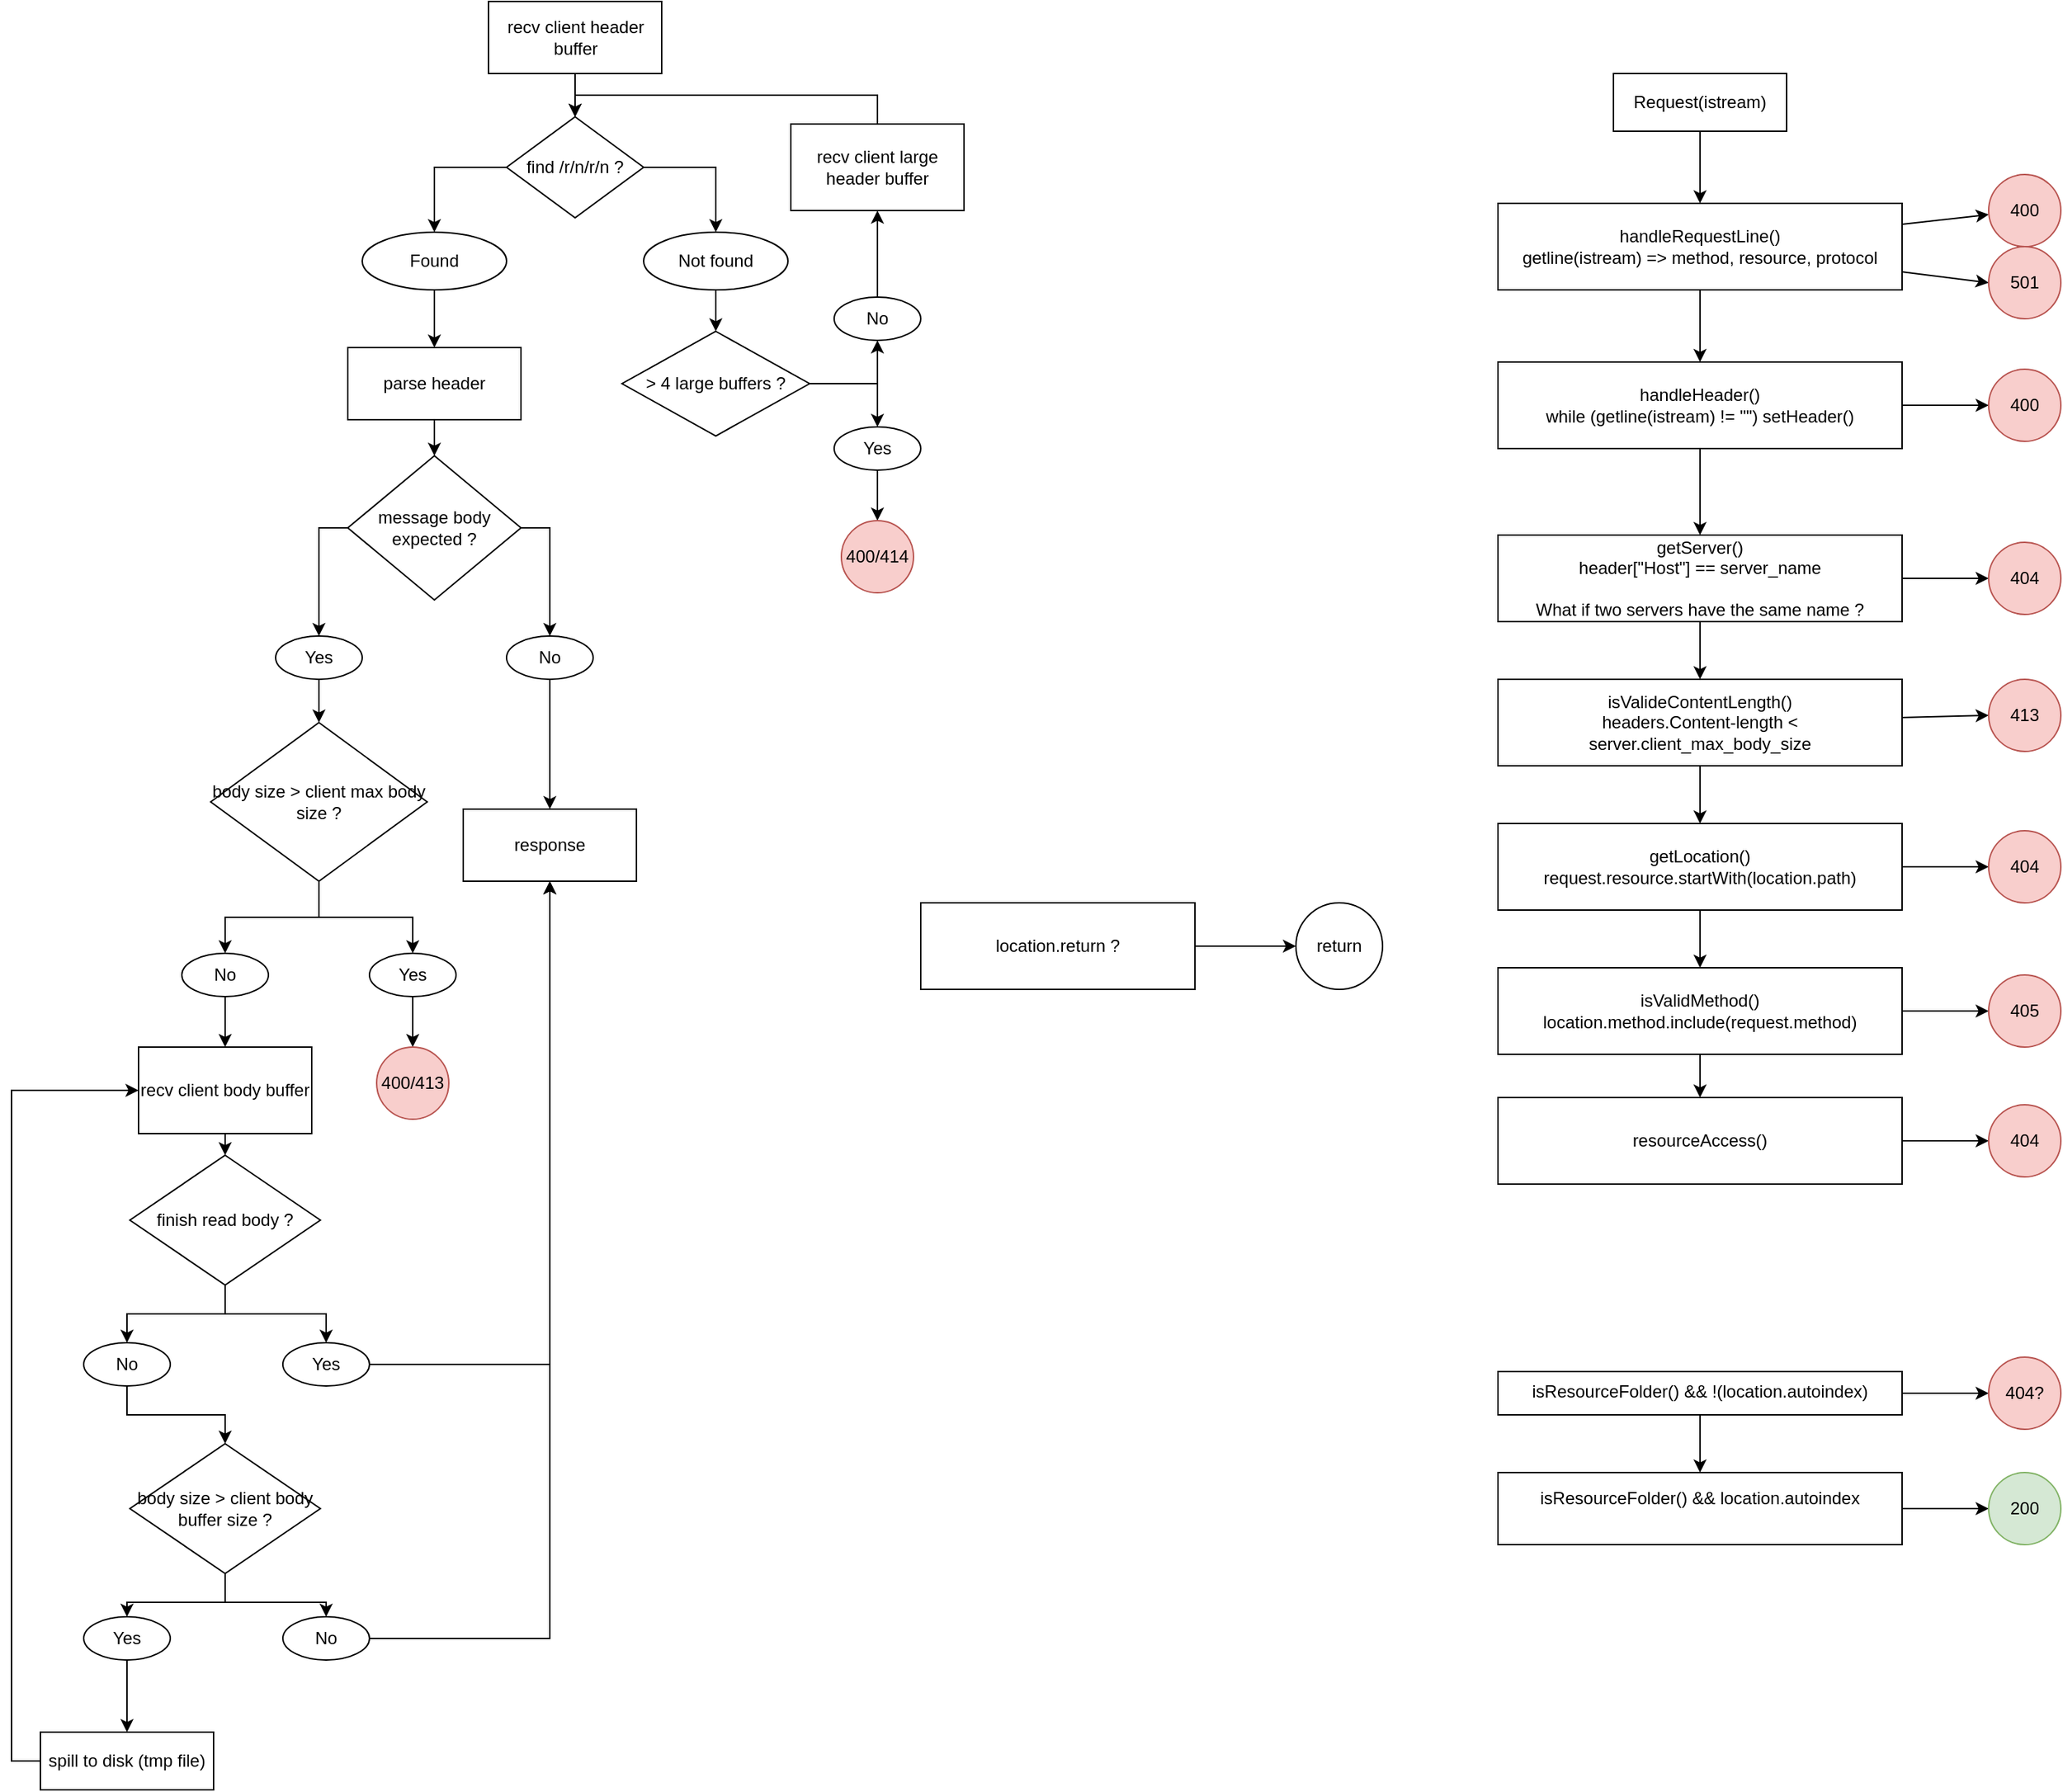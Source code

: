 <mxfile version="26.3.0">
  <diagram id="G1yB6sMwHmxZgdl7rr1A" name="Page-1">
    <mxGraphModel dx="2351" dy="736" grid="1" gridSize="10" guides="1" tooltips="1" connect="1" arrows="1" fold="1" page="1" pageScale="1" pageWidth="850" pageHeight="1100" math="0" shadow="0">
      <root>
        <mxCell id="0" />
        <mxCell id="1" parent="0" />
        <mxCell id="6" value="" style="edgeStyle=none;html=1;" parent="1" source="12" target="5" edge="1">
          <mxGeometry relative="1" as="geometry" />
        </mxCell>
        <mxCell id="2" value="Request(istream)" style="whiteSpace=wrap;html=1;" parent="1" vertex="1">
          <mxGeometry x="320" y="100" width="120" height="40" as="geometry" />
        </mxCell>
        <mxCell id="17" value="" style="edgeStyle=none;html=1;" parent="1" source="5" target="16" edge="1">
          <mxGeometry relative="1" as="geometry" />
        </mxCell>
        <mxCell id="39" value="" style="edgeStyle=none;html=1;" parent="1" source="5" target="38" edge="1">
          <mxGeometry relative="1" as="geometry" />
        </mxCell>
        <mxCell id="5" value="getServer()&lt;br&gt;&lt;div&gt;header[&quot;Host&quot;] == server_name&lt;/div&gt;&lt;div&gt;&lt;br&gt;&lt;/div&gt;&lt;div&gt;What if two servers have the same name ?&lt;/div&gt;" style="whiteSpace=wrap;html=1;" parent="1" vertex="1">
          <mxGeometry x="240" y="420" width="280" height="60" as="geometry" />
        </mxCell>
        <mxCell id="11" value="" style="edgeStyle=none;html=1;" parent="1" source="2" target="9" edge="1">
          <mxGeometry relative="1" as="geometry">
            <mxPoint x="380" y="140" as="sourcePoint" />
            <mxPoint x="380" y="290" as="targetPoint" />
          </mxGeometry>
        </mxCell>
        <mxCell id="31" value="" style="edgeStyle=none;html=1;" parent="1" source="9" target="30" edge="1">
          <mxGeometry relative="1" as="geometry" />
        </mxCell>
        <mxCell id="41" style="edgeStyle=none;html=1;entryX=0;entryY=0.5;entryDx=0;entryDy=0;" parent="1" source="9" target="40" edge="1">
          <mxGeometry relative="1" as="geometry" />
        </mxCell>
        <mxCell id="9" value="&lt;div&gt;handleRequestLine()&lt;/div&gt;getline(istream) =&amp;gt; method, resource, protocol" style="whiteSpace=wrap;html=1;" parent="1" vertex="1">
          <mxGeometry x="240" y="190" width="280" height="60" as="geometry" />
        </mxCell>
        <mxCell id="14" value="" style="edgeStyle=none;html=1;" parent="1" source="9" target="12" edge="1">
          <mxGeometry relative="1" as="geometry">
            <mxPoint x="380" y="250" as="sourcePoint" />
            <mxPoint x="380" y="420" as="targetPoint" />
          </mxGeometry>
        </mxCell>
        <mxCell id="37" style="edgeStyle=none;html=1;entryX=0;entryY=0.5;entryDx=0;entryDy=0;" parent="1" source="12" target="36" edge="1">
          <mxGeometry relative="1" as="geometry" />
        </mxCell>
        <mxCell id="12" value="handleHeader()&lt;div&gt;while (getline(istream) != &quot;&quot;) setHeader()&lt;/div&gt;" style="whiteSpace=wrap;html=1;" parent="1" vertex="1">
          <mxGeometry x="240" y="300" width="280" height="60" as="geometry" />
        </mxCell>
        <mxCell id="19" value="" style="edgeStyle=none;html=1;" parent="1" source="16" target="18" edge="1">
          <mxGeometry relative="1" as="geometry" />
        </mxCell>
        <mxCell id="43" style="edgeStyle=none;html=1;entryX=0;entryY=0.5;entryDx=0;entryDy=0;" parent="1" source="16" target="42" edge="1">
          <mxGeometry relative="1" as="geometry" />
        </mxCell>
        <mxCell id="16" value="&lt;div&gt;isValideContentLength()&lt;/div&gt;headers.Content-length &amp;lt; server.client_max_body_size" style="whiteSpace=wrap;html=1;" parent="1" vertex="1">
          <mxGeometry x="240" y="520" width="280" height="60" as="geometry" />
        </mxCell>
        <mxCell id="27" style="edgeStyle=none;html=1;entryX=0.5;entryY=0;entryDx=0;entryDy=0;" parent="1" source="18" target="26" edge="1">
          <mxGeometry relative="1" as="geometry" />
        </mxCell>
        <mxCell id="33" value="" style="edgeStyle=none;html=1;" parent="1" source="18" target="32" edge="1">
          <mxGeometry relative="1" as="geometry" />
        </mxCell>
        <mxCell id="18" value="getLocation()&lt;div&gt;request.resource.startWith(location.path)&lt;/div&gt;" style="whiteSpace=wrap;html=1;" parent="1" vertex="1">
          <mxGeometry x="240" y="620" width="280" height="60" as="geometry" />
        </mxCell>
        <mxCell id="62" value="" style="edgeStyle=none;html=1;" parent="1" source="22" target="61" edge="1">
          <mxGeometry relative="1" as="geometry" />
        </mxCell>
        <mxCell id="22" value="location.return ?" style="whiteSpace=wrap;html=1;" parent="1" vertex="1">
          <mxGeometry x="-160" y="675" width="190" height="60" as="geometry" />
        </mxCell>
        <mxCell id="29" value="" style="edgeStyle=none;html=1;" parent="1" source="26" target="28" edge="1">
          <mxGeometry relative="1" as="geometry" />
        </mxCell>
        <mxCell id="48" value="" style="edgeStyle=none;html=1;" parent="1" source="26" target="47" edge="1">
          <mxGeometry relative="1" as="geometry" />
        </mxCell>
        <mxCell id="26" value="isValidMethod()&lt;div&gt;location.method.include(request.method)&lt;/div&gt;" style="whiteSpace=wrap;html=1;" parent="1" vertex="1">
          <mxGeometry x="240" y="720" width="280" height="60" as="geometry" />
        </mxCell>
        <mxCell id="28" value="405" style="ellipse;whiteSpace=wrap;html=1;fillColor=#f8cecc;strokeColor=#b85450;" parent="1" vertex="1">
          <mxGeometry x="580" y="725" width="50" height="50" as="geometry" />
        </mxCell>
        <mxCell id="30" value="400" style="ellipse;whiteSpace=wrap;html=1;fillColor=#f8cecc;strokeColor=#b85450;" parent="1" vertex="1">
          <mxGeometry x="580" y="170" width="50" height="50" as="geometry" />
        </mxCell>
        <mxCell id="32" value="404" style="ellipse;whiteSpace=wrap;html=1;fillColor=#f8cecc;strokeColor=#b85450;" parent="1" vertex="1">
          <mxGeometry x="580" y="625" width="50" height="50" as="geometry" />
        </mxCell>
        <mxCell id="36" value="400" style="ellipse;whiteSpace=wrap;html=1;fillColor=#f8cecc;strokeColor=#b85450;" parent="1" vertex="1">
          <mxGeometry x="580" y="305" width="50" height="50" as="geometry" />
        </mxCell>
        <mxCell id="38" value="404" style="ellipse;whiteSpace=wrap;html=1;fillColor=#f8cecc;strokeColor=#b85450;" parent="1" vertex="1">
          <mxGeometry x="580" y="425" width="50" height="50" as="geometry" />
        </mxCell>
        <mxCell id="40" value="501" style="ellipse;whiteSpace=wrap;html=1;fillColor=#f8cecc;strokeColor=#b85450;" parent="1" vertex="1">
          <mxGeometry x="580" y="220" width="50" height="50" as="geometry" />
        </mxCell>
        <mxCell id="42" value="413" style="ellipse;whiteSpace=wrap;html=1;fillColor=#f8cecc;strokeColor=#b85450;" parent="1" vertex="1">
          <mxGeometry x="580" y="520" width="50" height="50" as="geometry" />
        </mxCell>
        <mxCell id="55" value="" style="edgeStyle=none;html=1;" parent="1" source="45" target="54" edge="1">
          <mxGeometry relative="1" as="geometry" />
        </mxCell>
        <mxCell id="45" value="isResourceFolder() &amp;amp;&amp;amp; location.autoindex&lt;div&gt;&lt;br&gt;&lt;/div&gt;" style="whiteSpace=wrap;html=1;" parent="1" vertex="1">
          <mxGeometry x="240" y="1070" width="280" height="50" as="geometry" />
        </mxCell>
        <mxCell id="50" value="" style="edgeStyle=none;html=1;" parent="1" source="47" target="49" edge="1">
          <mxGeometry relative="1" as="geometry" />
        </mxCell>
        <mxCell id="47" value="resourceAccess()" style="whiteSpace=wrap;html=1;" parent="1" vertex="1">
          <mxGeometry x="240" y="810" width="280" height="60" as="geometry" />
        </mxCell>
        <mxCell id="49" value="404" style="ellipse;whiteSpace=wrap;html=1;fillColor=#f8cecc;strokeColor=#b85450;" parent="1" vertex="1">
          <mxGeometry x="580" y="815" width="50" height="50" as="geometry" />
        </mxCell>
        <mxCell id="54" value="200" style="ellipse;whiteSpace=wrap;html=1;fillColor=#d5e8d4;strokeColor=#82b366;" parent="1" vertex="1">
          <mxGeometry x="580" y="1070" width="50" height="50" as="geometry" />
        </mxCell>
        <mxCell id="56" value="" style="edgeStyle=none;html=1;" parent="1" source="57" target="58" edge="1">
          <mxGeometry relative="1" as="geometry" />
        </mxCell>
        <mxCell id="60" style="edgeStyle=none;html=1;entryX=0.5;entryY=0;entryDx=0;entryDy=0;" parent="1" source="57" target="45" edge="1">
          <mxGeometry relative="1" as="geometry" />
        </mxCell>
        <mxCell id="57" value="isResourceFolder() &amp;amp;&amp;amp; !(location.autoindex)&lt;div&gt;&lt;br&gt;&lt;/div&gt;" style="whiteSpace=wrap;html=1;verticalAlign=top;" parent="1" vertex="1">
          <mxGeometry x="240" y="1000" width="280" height="30" as="geometry" />
        </mxCell>
        <mxCell id="58" value="404?" style="ellipse;whiteSpace=wrap;html=1;fillColor=#f8cecc;strokeColor=#b85450;" parent="1" vertex="1">
          <mxGeometry x="580" y="990" width="50" height="50" as="geometry" />
        </mxCell>
        <mxCell id="61" value="return" style="ellipse;whiteSpace=wrap;html=1;" parent="1" vertex="1">
          <mxGeometry x="100" y="675" width="60" height="60" as="geometry" />
        </mxCell>
        <mxCell id="DMltzU-fDalP0GZSlMB_-67" style="edgeStyle=orthogonalEdgeStyle;rounded=0;orthogonalLoop=1;jettySize=auto;html=1;exitX=0.5;exitY=1;exitDx=0;exitDy=0;entryX=0.5;entryY=0;entryDx=0;entryDy=0;" edge="1" parent="1" source="DMltzU-fDalP0GZSlMB_-62" target="DMltzU-fDalP0GZSlMB_-63">
          <mxGeometry relative="1" as="geometry" />
        </mxCell>
        <mxCell id="DMltzU-fDalP0GZSlMB_-62" value="recv client header buffer" style="whiteSpace=wrap;html=1;" vertex="1" parent="1">
          <mxGeometry x="-459.5" y="50" width="120" height="50" as="geometry" />
        </mxCell>
        <mxCell id="DMltzU-fDalP0GZSlMB_-68" style="edgeStyle=orthogonalEdgeStyle;rounded=0;orthogonalLoop=1;jettySize=auto;html=1;exitX=1;exitY=0.5;exitDx=0;exitDy=0;entryX=0.5;entryY=0;entryDx=0;entryDy=0;" edge="1" parent="1" source="DMltzU-fDalP0GZSlMB_-63" target="DMltzU-fDalP0GZSlMB_-66">
          <mxGeometry relative="1" as="geometry" />
        </mxCell>
        <mxCell id="DMltzU-fDalP0GZSlMB_-69" style="edgeStyle=orthogonalEdgeStyle;rounded=0;orthogonalLoop=1;jettySize=auto;html=1;exitX=0;exitY=0.5;exitDx=0;exitDy=0;entryX=0.5;entryY=0;entryDx=0;entryDy=0;" edge="1" parent="1" source="DMltzU-fDalP0GZSlMB_-63" target="DMltzU-fDalP0GZSlMB_-65">
          <mxGeometry relative="1" as="geometry" />
        </mxCell>
        <mxCell id="DMltzU-fDalP0GZSlMB_-63" value="find /r/n/r/n ?" style="rhombus;whiteSpace=wrap;html=1;" vertex="1" parent="1">
          <mxGeometry x="-447" y="130" width="95" height="70" as="geometry" />
        </mxCell>
        <mxCell id="DMltzU-fDalP0GZSlMB_-72" style="edgeStyle=orthogonalEdgeStyle;rounded=0;orthogonalLoop=1;jettySize=auto;html=1;exitX=0.5;exitY=1;exitDx=0;exitDy=0;entryX=0.5;entryY=0;entryDx=0;entryDy=0;" edge="1" parent="1" source="DMltzU-fDalP0GZSlMB_-65" target="DMltzU-fDalP0GZSlMB_-70">
          <mxGeometry relative="1" as="geometry" />
        </mxCell>
        <mxCell id="DMltzU-fDalP0GZSlMB_-65" value="&lt;div&gt;Found&lt;/div&gt;" style="ellipse;whiteSpace=wrap;html=1;" vertex="1" parent="1">
          <mxGeometry x="-547" y="210" width="100" height="40" as="geometry" />
        </mxCell>
        <mxCell id="DMltzU-fDalP0GZSlMB_-103" style="edgeStyle=orthogonalEdgeStyle;rounded=0;orthogonalLoop=1;jettySize=auto;html=1;exitX=0.5;exitY=1;exitDx=0;exitDy=0;entryX=0.5;entryY=0;entryDx=0;entryDy=0;" edge="1" parent="1" source="DMltzU-fDalP0GZSlMB_-66" target="DMltzU-fDalP0GZSlMB_-88">
          <mxGeometry relative="1" as="geometry" />
        </mxCell>
        <mxCell id="DMltzU-fDalP0GZSlMB_-66" value="&lt;div&gt;Not found&lt;/div&gt;" style="ellipse;whiteSpace=wrap;html=1;" vertex="1" parent="1">
          <mxGeometry x="-352" y="210" width="100" height="40" as="geometry" />
        </mxCell>
        <mxCell id="DMltzU-fDalP0GZSlMB_-73" style="edgeStyle=orthogonalEdgeStyle;rounded=0;orthogonalLoop=1;jettySize=auto;html=1;exitX=0.5;exitY=1;exitDx=0;exitDy=0;entryX=0.5;entryY=0;entryDx=0;entryDy=0;" edge="1" parent="1" source="DMltzU-fDalP0GZSlMB_-70" target="DMltzU-fDalP0GZSlMB_-71">
          <mxGeometry relative="1" as="geometry" />
        </mxCell>
        <mxCell id="DMltzU-fDalP0GZSlMB_-70" value="parse header" style="whiteSpace=wrap;html=1;" vertex="1" parent="1">
          <mxGeometry x="-557" y="290" width="120" height="50" as="geometry" />
        </mxCell>
        <mxCell id="DMltzU-fDalP0GZSlMB_-79" style="edgeStyle=orthogonalEdgeStyle;rounded=0;orthogonalLoop=1;jettySize=auto;html=1;exitX=0;exitY=0.5;exitDx=0;exitDy=0;" edge="1" parent="1" source="DMltzU-fDalP0GZSlMB_-71" target="DMltzU-fDalP0GZSlMB_-95">
          <mxGeometry relative="1" as="geometry">
            <mxPoint x="-577" y="490" as="targetPoint" />
          </mxGeometry>
        </mxCell>
        <mxCell id="DMltzU-fDalP0GZSlMB_-80" style="edgeStyle=orthogonalEdgeStyle;rounded=0;orthogonalLoop=1;jettySize=auto;html=1;exitX=1;exitY=0.5;exitDx=0;exitDy=0;" edge="1" parent="1" source="DMltzU-fDalP0GZSlMB_-71" target="DMltzU-fDalP0GZSlMB_-94">
          <mxGeometry relative="1" as="geometry">
            <mxPoint x="-417" y="490" as="targetPoint" />
          </mxGeometry>
        </mxCell>
        <mxCell id="DMltzU-fDalP0GZSlMB_-71" value="message body expected ?" style="rhombus;whiteSpace=wrap;html=1;" vertex="1" parent="1">
          <mxGeometry x="-557" y="365" width="120" height="100" as="geometry" />
        </mxCell>
        <mxCell id="DMltzU-fDalP0GZSlMB_-107" style="edgeStyle=orthogonalEdgeStyle;rounded=0;orthogonalLoop=1;jettySize=auto;html=1;exitX=0.5;exitY=0;exitDx=0;exitDy=0;entryX=0.5;entryY=0;entryDx=0;entryDy=0;" edge="1" parent="1" source="DMltzU-fDalP0GZSlMB_-74" target="DMltzU-fDalP0GZSlMB_-63">
          <mxGeometry relative="1" as="geometry" />
        </mxCell>
        <mxCell id="DMltzU-fDalP0GZSlMB_-74" value="recv client large header buffer" style="whiteSpace=wrap;html=1;" vertex="1" parent="1">
          <mxGeometry x="-250" y="135" width="120" height="60" as="geometry" />
        </mxCell>
        <mxCell id="DMltzU-fDalP0GZSlMB_-149" style="edgeStyle=orthogonalEdgeStyle;rounded=0;orthogonalLoop=1;jettySize=auto;html=1;exitX=0.5;exitY=1;exitDx=0;exitDy=0;entryX=0.5;entryY=0;entryDx=0;entryDy=0;" edge="1" parent="1" source="DMltzU-fDalP0GZSlMB_-82" target="DMltzU-fDalP0GZSlMB_-144">
          <mxGeometry relative="1" as="geometry" />
        </mxCell>
        <mxCell id="DMltzU-fDalP0GZSlMB_-82" value="recv client body buffer" style="whiteSpace=wrap;html=1;" vertex="1" parent="1">
          <mxGeometry x="-702" y="775" width="120" height="60" as="geometry" />
        </mxCell>
        <mxCell id="DMltzU-fDalP0GZSlMB_-104" style="edgeStyle=orthogonalEdgeStyle;rounded=0;orthogonalLoop=1;jettySize=auto;html=1;exitX=1;exitY=0.5;exitDx=0;exitDy=0;entryX=0.5;entryY=0;entryDx=0;entryDy=0;" edge="1" parent="1" source="DMltzU-fDalP0GZSlMB_-88" target="DMltzU-fDalP0GZSlMB_-91">
          <mxGeometry relative="1" as="geometry" />
        </mxCell>
        <mxCell id="DMltzU-fDalP0GZSlMB_-105" style="edgeStyle=orthogonalEdgeStyle;rounded=0;orthogonalLoop=1;jettySize=auto;html=1;exitX=1;exitY=0.5;exitDx=0;exitDy=0;entryX=0.5;entryY=1;entryDx=0;entryDy=0;" edge="1" parent="1" source="DMltzU-fDalP0GZSlMB_-88" target="DMltzU-fDalP0GZSlMB_-92">
          <mxGeometry relative="1" as="geometry" />
        </mxCell>
        <mxCell id="DMltzU-fDalP0GZSlMB_-88" value="&amp;gt; 4 large buffers ?" style="rhombus;whiteSpace=wrap;html=1;" vertex="1" parent="1">
          <mxGeometry x="-367" y="278.75" width="130" height="72.5" as="geometry" />
        </mxCell>
        <mxCell id="DMltzU-fDalP0GZSlMB_-108" style="edgeStyle=orthogonalEdgeStyle;rounded=0;orthogonalLoop=1;jettySize=auto;html=1;exitX=0.5;exitY=1;exitDx=0;exitDy=0;entryX=0.5;entryY=0;entryDx=0;entryDy=0;" edge="1" parent="1" source="DMltzU-fDalP0GZSlMB_-91" target="DMltzU-fDalP0GZSlMB_-101">
          <mxGeometry relative="1" as="geometry" />
        </mxCell>
        <mxCell id="DMltzU-fDalP0GZSlMB_-91" value="&lt;div&gt;Yes&lt;/div&gt;" style="ellipse;whiteSpace=wrap;html=1;" vertex="1" parent="1">
          <mxGeometry x="-220" y="345" width="60" height="30" as="geometry" />
        </mxCell>
        <mxCell id="DMltzU-fDalP0GZSlMB_-106" style="edgeStyle=orthogonalEdgeStyle;rounded=0;orthogonalLoop=1;jettySize=auto;html=1;exitX=0.5;exitY=0;exitDx=0;exitDy=0;entryX=0.5;entryY=1;entryDx=0;entryDy=0;" edge="1" parent="1" source="DMltzU-fDalP0GZSlMB_-92" target="DMltzU-fDalP0GZSlMB_-74">
          <mxGeometry relative="1" as="geometry" />
        </mxCell>
        <mxCell id="DMltzU-fDalP0GZSlMB_-92" value="No" style="ellipse;whiteSpace=wrap;html=1;" vertex="1" parent="1">
          <mxGeometry x="-220" y="255" width="60" height="30" as="geometry" />
        </mxCell>
        <mxCell id="DMltzU-fDalP0GZSlMB_-111" style="edgeStyle=orthogonalEdgeStyle;rounded=0;orthogonalLoop=1;jettySize=auto;html=1;exitX=0.5;exitY=1;exitDx=0;exitDy=0;entryX=0.5;entryY=0;entryDx=0;entryDy=0;" edge="1" parent="1" source="DMltzU-fDalP0GZSlMB_-94" target="DMltzU-fDalP0GZSlMB_-110">
          <mxGeometry relative="1" as="geometry" />
        </mxCell>
        <mxCell id="DMltzU-fDalP0GZSlMB_-94" value="No" style="ellipse;whiteSpace=wrap;html=1;" vertex="1" parent="1">
          <mxGeometry x="-447" y="490" width="60" height="30" as="geometry" />
        </mxCell>
        <mxCell id="DMltzU-fDalP0GZSlMB_-139" style="edgeStyle=orthogonalEdgeStyle;rounded=0;orthogonalLoop=1;jettySize=auto;html=1;exitX=0.5;exitY=1;exitDx=0;exitDy=0;entryX=0.5;entryY=0;entryDx=0;entryDy=0;" edge="1" parent="1" source="DMltzU-fDalP0GZSlMB_-95" target="DMltzU-fDalP0GZSlMB_-112">
          <mxGeometry relative="1" as="geometry" />
        </mxCell>
        <mxCell id="DMltzU-fDalP0GZSlMB_-95" value="&lt;div&gt;Yes&lt;/div&gt;" style="ellipse;whiteSpace=wrap;html=1;" vertex="1" parent="1">
          <mxGeometry x="-607" y="490" width="60" height="30" as="geometry" />
        </mxCell>
        <mxCell id="DMltzU-fDalP0GZSlMB_-101" value="400/414" style="ellipse;whiteSpace=wrap;html=1;fillColor=#f8cecc;strokeColor=#b85450;" vertex="1" parent="1">
          <mxGeometry x="-215" y="410" width="50" height="50" as="geometry" />
        </mxCell>
        <mxCell id="DMltzU-fDalP0GZSlMB_-110" value="response" style="whiteSpace=wrap;html=1;" vertex="1" parent="1">
          <mxGeometry x="-477" y="610" width="120" height="50" as="geometry" />
        </mxCell>
        <mxCell id="DMltzU-fDalP0GZSlMB_-118" style="edgeStyle=orthogonalEdgeStyle;rounded=0;orthogonalLoop=1;jettySize=auto;html=1;exitX=0.5;exitY=1;exitDx=0;exitDy=0;entryX=0.5;entryY=0;entryDx=0;entryDy=0;" edge="1" parent="1" source="DMltzU-fDalP0GZSlMB_-112" target="DMltzU-fDalP0GZSlMB_-114">
          <mxGeometry relative="1" as="geometry" />
        </mxCell>
        <mxCell id="DMltzU-fDalP0GZSlMB_-119" style="edgeStyle=orthogonalEdgeStyle;rounded=0;orthogonalLoop=1;jettySize=auto;html=1;exitX=0.5;exitY=1;exitDx=0;exitDy=0;entryX=0.5;entryY=0;entryDx=0;entryDy=0;" edge="1" parent="1" source="DMltzU-fDalP0GZSlMB_-112" target="DMltzU-fDalP0GZSlMB_-115">
          <mxGeometry relative="1" as="geometry">
            <mxPoint x="-512" y="710.0" as="targetPoint" />
          </mxGeometry>
        </mxCell>
        <mxCell id="DMltzU-fDalP0GZSlMB_-112" value="body size &amp;gt; client max body size ?" style="rhombus;whiteSpace=wrap;html=1;" vertex="1" parent="1">
          <mxGeometry x="-652" y="550" width="150" height="110" as="geometry" />
        </mxCell>
        <mxCell id="DMltzU-fDalP0GZSlMB_-141" style="edgeStyle=orthogonalEdgeStyle;rounded=0;orthogonalLoop=1;jettySize=auto;html=1;exitX=0.5;exitY=1;exitDx=0;exitDy=0;entryX=0.5;entryY=0;entryDx=0;entryDy=0;" edge="1" parent="1" source="DMltzU-fDalP0GZSlMB_-114" target="DMltzU-fDalP0GZSlMB_-82">
          <mxGeometry relative="1" as="geometry" />
        </mxCell>
        <mxCell id="DMltzU-fDalP0GZSlMB_-114" value="No" style="ellipse;whiteSpace=wrap;html=1;" vertex="1" parent="1">
          <mxGeometry x="-672" y="710" width="60" height="30" as="geometry" />
        </mxCell>
        <mxCell id="DMltzU-fDalP0GZSlMB_-140" style="edgeStyle=orthogonalEdgeStyle;rounded=0;orthogonalLoop=1;jettySize=auto;html=1;exitX=0.5;exitY=1;exitDx=0;exitDy=0;entryX=0;entryY=0.5;entryDx=0;entryDy=0;" edge="1" parent="1" source="DMltzU-fDalP0GZSlMB_-115" target="DMltzU-fDalP0GZSlMB_-130">
          <mxGeometry relative="1" as="geometry" />
        </mxCell>
        <mxCell id="DMltzU-fDalP0GZSlMB_-115" value="Yes" style="ellipse;whiteSpace=wrap;html=1;" vertex="1" parent="1">
          <mxGeometry x="-542" y="710" width="60" height="30" as="geometry" />
        </mxCell>
        <mxCell id="DMltzU-fDalP0GZSlMB_-124" value="body size &amp;gt; client body buffer size ?" style="rhombus;whiteSpace=wrap;html=1;" vertex="1" parent="1">
          <mxGeometry x="-708" y="1050" width="132" height="90" as="geometry" />
        </mxCell>
        <mxCell id="DMltzU-fDalP0GZSlMB_-125" style="edgeStyle=orthogonalEdgeStyle;rounded=0;orthogonalLoop=1;jettySize=auto;html=1;exitX=0.5;exitY=1;exitDx=0;exitDy=0;entryX=0.5;entryY=0;entryDx=0;entryDy=0;" edge="1" parent="1" target="DMltzU-fDalP0GZSlMB_-127" source="DMltzU-fDalP0GZSlMB_-124">
          <mxGeometry relative="1" as="geometry">
            <mxPoint x="-422" y="1060" as="sourcePoint" />
          </mxGeometry>
        </mxCell>
        <mxCell id="DMltzU-fDalP0GZSlMB_-126" style="edgeStyle=orthogonalEdgeStyle;rounded=0;orthogonalLoop=1;jettySize=auto;html=1;exitX=0.5;exitY=1;exitDx=0;exitDy=0;entryX=0.5;entryY=0;entryDx=0;entryDy=0;" edge="1" parent="1" target="DMltzU-fDalP0GZSlMB_-128" source="DMltzU-fDalP0GZSlMB_-124">
          <mxGeometry relative="1" as="geometry">
            <mxPoint x="-422" y="1060" as="sourcePoint" />
          </mxGeometry>
        </mxCell>
        <mxCell id="DMltzU-fDalP0GZSlMB_-136" style="edgeStyle=orthogonalEdgeStyle;rounded=0;orthogonalLoop=1;jettySize=auto;html=1;exitX=1;exitY=0.5;exitDx=0;exitDy=0;entryX=0.5;entryY=1;entryDx=0;entryDy=0;" edge="1" parent="1" source="DMltzU-fDalP0GZSlMB_-127" target="DMltzU-fDalP0GZSlMB_-110">
          <mxGeometry relative="1" as="geometry" />
        </mxCell>
        <mxCell id="DMltzU-fDalP0GZSlMB_-127" value="No" style="ellipse;whiteSpace=wrap;html=1;" vertex="1" parent="1">
          <mxGeometry x="-602" y="1170" width="60" height="30" as="geometry" />
        </mxCell>
        <mxCell id="DMltzU-fDalP0GZSlMB_-133" style="edgeStyle=orthogonalEdgeStyle;rounded=0;orthogonalLoop=1;jettySize=auto;html=1;exitX=0.5;exitY=1;exitDx=0;exitDy=0;entryX=0.5;entryY=0;entryDx=0;entryDy=0;" edge="1" parent="1" source="DMltzU-fDalP0GZSlMB_-128" target="DMltzU-fDalP0GZSlMB_-132">
          <mxGeometry relative="1" as="geometry" />
        </mxCell>
        <mxCell id="DMltzU-fDalP0GZSlMB_-128" value="Yes" style="ellipse;whiteSpace=wrap;html=1;" vertex="1" parent="1">
          <mxGeometry x="-740" y="1170" width="60" height="30" as="geometry" />
        </mxCell>
        <mxCell id="DMltzU-fDalP0GZSlMB_-130" value="&lt;div&gt;400/413&lt;/div&gt;" style="ellipse;whiteSpace=wrap;html=1;fillColor=#f8cecc;strokeColor=#b85450;direction=south;" vertex="1" parent="1">
          <mxGeometry x="-537" y="775" width="50" height="50" as="geometry" />
        </mxCell>
        <mxCell id="DMltzU-fDalP0GZSlMB_-143" style="edgeStyle=orthogonalEdgeStyle;rounded=0;orthogonalLoop=1;jettySize=auto;html=1;exitX=0;exitY=0.5;exitDx=0;exitDy=0;entryX=0;entryY=0.5;entryDx=0;entryDy=0;" edge="1" parent="1" source="DMltzU-fDalP0GZSlMB_-132" target="DMltzU-fDalP0GZSlMB_-82">
          <mxGeometry relative="1" as="geometry" />
        </mxCell>
        <mxCell id="DMltzU-fDalP0GZSlMB_-132" value="spill to disk (tmp file)" style="whiteSpace=wrap;html=1;" vertex="1" parent="1">
          <mxGeometry x="-770" y="1250" width="120" height="40" as="geometry" />
        </mxCell>
        <mxCell id="DMltzU-fDalP0GZSlMB_-144" value="finish read body ?" style="rhombus;whiteSpace=wrap;html=1;" vertex="1" parent="1">
          <mxGeometry x="-708" y="850" width="132" height="90" as="geometry" />
        </mxCell>
        <mxCell id="DMltzU-fDalP0GZSlMB_-145" style="edgeStyle=orthogonalEdgeStyle;rounded=0;orthogonalLoop=1;jettySize=auto;html=1;exitX=0.5;exitY=1;exitDx=0;exitDy=0;entryX=0.5;entryY=0;entryDx=0;entryDy=0;" edge="1" parent="1" source="DMltzU-fDalP0GZSlMB_-144" target="DMltzU-fDalP0GZSlMB_-147">
          <mxGeometry relative="1" as="geometry">
            <mxPoint x="-422" y="870" as="sourcePoint" />
          </mxGeometry>
        </mxCell>
        <mxCell id="DMltzU-fDalP0GZSlMB_-146" style="edgeStyle=orthogonalEdgeStyle;rounded=0;orthogonalLoop=1;jettySize=auto;html=1;exitX=0.5;exitY=1;exitDx=0;exitDy=0;entryX=0.5;entryY=0;entryDx=0;entryDy=0;" edge="1" parent="1" source="DMltzU-fDalP0GZSlMB_-144" target="DMltzU-fDalP0GZSlMB_-148">
          <mxGeometry relative="1" as="geometry">
            <mxPoint x="-422" y="870" as="sourcePoint" />
          </mxGeometry>
        </mxCell>
        <mxCell id="DMltzU-fDalP0GZSlMB_-151" style="edgeStyle=orthogonalEdgeStyle;rounded=0;orthogonalLoop=1;jettySize=auto;html=1;exitX=1;exitY=0.5;exitDx=0;exitDy=0;entryX=0.5;entryY=1;entryDx=0;entryDy=0;" edge="1" parent="1" source="DMltzU-fDalP0GZSlMB_-147" target="DMltzU-fDalP0GZSlMB_-110">
          <mxGeometry relative="1" as="geometry" />
        </mxCell>
        <mxCell id="DMltzU-fDalP0GZSlMB_-147" value="Yes" style="ellipse;whiteSpace=wrap;html=1;" vertex="1" parent="1">
          <mxGeometry x="-602" y="980" width="60" height="30" as="geometry" />
        </mxCell>
        <mxCell id="DMltzU-fDalP0GZSlMB_-152" style="edgeStyle=orthogonalEdgeStyle;rounded=0;orthogonalLoop=1;jettySize=auto;html=1;exitX=0.5;exitY=1;exitDx=0;exitDy=0;" edge="1" parent="1" source="DMltzU-fDalP0GZSlMB_-148" target="DMltzU-fDalP0GZSlMB_-124">
          <mxGeometry relative="1" as="geometry" />
        </mxCell>
        <mxCell id="DMltzU-fDalP0GZSlMB_-148" value="No" style="ellipse;whiteSpace=wrap;html=1;" vertex="1" parent="1">
          <mxGeometry x="-740" y="980" width="60" height="30" as="geometry" />
        </mxCell>
      </root>
    </mxGraphModel>
  </diagram>
</mxfile>
